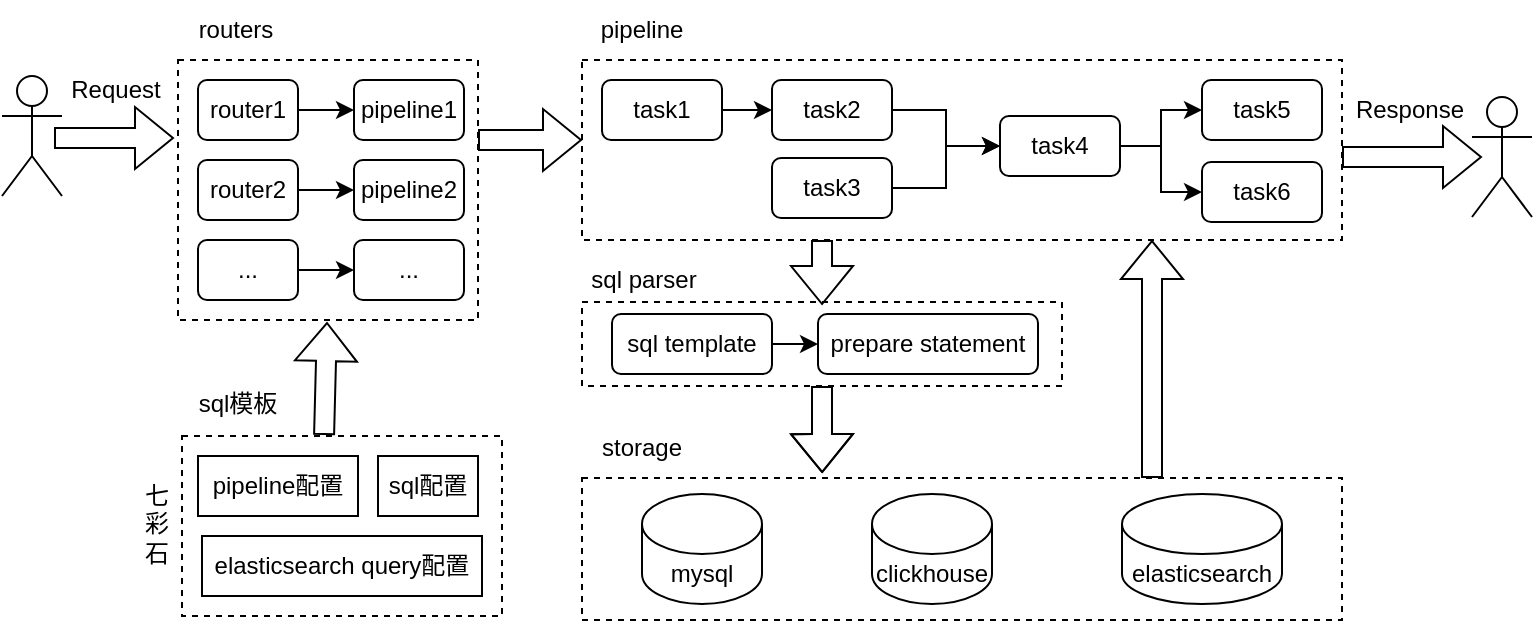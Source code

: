 <mxfile version="22.1.11" type="github">
  <diagram name="第 1 页" id="fFxLprVTc2z-0SbgyYG7">
    <mxGraphModel dx="2133" dy="913" grid="1" gridSize="10" guides="1" tooltips="1" connect="1" arrows="1" fold="1" page="1" pageScale="1" pageWidth="827" pageHeight="1169" math="0" shadow="0">
      <root>
        <mxCell id="0" />
        <mxCell id="1" parent="0" />
        <mxCell id="GYxL6wCpQ-yCbX0miNCR-65" style="edgeStyle=orthogonalEdgeStyle;rounded=0;orthogonalLoop=1;jettySize=auto;html=1;exitX=0.75;exitY=0;exitDx=0;exitDy=0;entryX=0.75;entryY=1;entryDx=0;entryDy=0;shape=flexArrow;" edge="1" parent="1" source="GYxL6wCpQ-yCbX0miNCR-48" target="GYxL6wCpQ-yCbX0miNCR-12">
          <mxGeometry relative="1" as="geometry" />
        </mxCell>
        <mxCell id="GYxL6wCpQ-yCbX0miNCR-48" value="" style="rounded=0;whiteSpace=wrap;html=1;fillColor=none;dashed=1;" vertex="1" parent="1">
          <mxGeometry x="230" y="438" width="380" height="71" as="geometry" />
        </mxCell>
        <mxCell id="GYxL6wCpQ-yCbX0miNCR-63" style="edgeStyle=orthogonalEdgeStyle;rounded=0;orthogonalLoop=1;jettySize=auto;html=1;exitX=0.25;exitY=1;exitDx=0;exitDy=0;entryX=0.396;entryY=0.036;entryDx=0;entryDy=0;entryPerimeter=0;shape=flexArrow;" edge="1" parent="1">
          <mxGeometry relative="1" as="geometry">
            <mxPoint x="350" y="319" as="sourcePoint" />
            <mxPoint x="350.04" y="351.512" as="targetPoint" />
          </mxGeometry>
        </mxCell>
        <mxCell id="GYxL6wCpQ-yCbX0miNCR-12" value="" style="rounded=0;whiteSpace=wrap;html=1;fillColor=none;dashed=1;" vertex="1" parent="1">
          <mxGeometry x="230" y="229" width="380" height="90" as="geometry" />
        </mxCell>
        <mxCell id="GYxL6wCpQ-yCbX0miNCR-7" style="edgeStyle=orthogonalEdgeStyle;rounded=0;orthogonalLoop=1;jettySize=auto;html=1;exitX=1;exitY=0.5;exitDx=0;exitDy=0;entryX=0;entryY=0.5;entryDx=0;entryDy=0;" edge="1" parent="1" source="GYxL6wCpQ-yCbX0miNCR-1" target="GYxL6wCpQ-yCbX0miNCR-2">
          <mxGeometry relative="1" as="geometry" />
        </mxCell>
        <mxCell id="GYxL6wCpQ-yCbX0miNCR-1" value="task1" style="rounded=1;whiteSpace=wrap;html=1;fillColor=none;" vertex="1" parent="1">
          <mxGeometry x="240" y="239" width="60" height="30" as="geometry" />
        </mxCell>
        <mxCell id="GYxL6wCpQ-yCbX0miNCR-8" style="edgeStyle=orthogonalEdgeStyle;rounded=0;orthogonalLoop=1;jettySize=auto;html=1;exitX=1;exitY=0.5;exitDx=0;exitDy=0;entryX=0;entryY=0.5;entryDx=0;entryDy=0;" edge="1" parent="1" source="GYxL6wCpQ-yCbX0miNCR-2" target="GYxL6wCpQ-yCbX0miNCR-4">
          <mxGeometry relative="1" as="geometry" />
        </mxCell>
        <mxCell id="GYxL6wCpQ-yCbX0miNCR-2" value="task2" style="rounded=1;whiteSpace=wrap;html=1;fillColor=none;" vertex="1" parent="1">
          <mxGeometry x="325" y="239" width="60" height="30" as="geometry" />
        </mxCell>
        <mxCell id="GYxL6wCpQ-yCbX0miNCR-9" style="edgeStyle=orthogonalEdgeStyle;rounded=0;orthogonalLoop=1;jettySize=auto;html=1;exitX=1;exitY=0.5;exitDx=0;exitDy=0;entryX=0;entryY=0.5;entryDx=0;entryDy=0;" edge="1" parent="1" source="GYxL6wCpQ-yCbX0miNCR-3" target="GYxL6wCpQ-yCbX0miNCR-4">
          <mxGeometry relative="1" as="geometry">
            <mxPoint x="429" y="307" as="targetPoint" />
          </mxGeometry>
        </mxCell>
        <mxCell id="GYxL6wCpQ-yCbX0miNCR-3" value="task3" style="rounded=1;whiteSpace=wrap;html=1;fillColor=none;" vertex="1" parent="1">
          <mxGeometry x="325" y="278" width="60" height="30" as="geometry" />
        </mxCell>
        <mxCell id="GYxL6wCpQ-yCbX0miNCR-10" style="edgeStyle=orthogonalEdgeStyle;rounded=0;orthogonalLoop=1;jettySize=auto;html=1;exitX=1;exitY=0.5;exitDx=0;exitDy=0;entryX=0;entryY=0.5;entryDx=0;entryDy=0;" edge="1" parent="1" source="GYxL6wCpQ-yCbX0miNCR-4" target="GYxL6wCpQ-yCbX0miNCR-6">
          <mxGeometry relative="1" as="geometry" />
        </mxCell>
        <mxCell id="GYxL6wCpQ-yCbX0miNCR-11" style="edgeStyle=orthogonalEdgeStyle;rounded=0;orthogonalLoop=1;jettySize=auto;html=1;exitX=1;exitY=0.5;exitDx=0;exitDy=0;entryX=0;entryY=0.5;entryDx=0;entryDy=0;" edge="1" parent="1" source="GYxL6wCpQ-yCbX0miNCR-4" target="GYxL6wCpQ-yCbX0miNCR-5">
          <mxGeometry relative="1" as="geometry" />
        </mxCell>
        <mxCell id="GYxL6wCpQ-yCbX0miNCR-4" value="task4" style="rounded=1;whiteSpace=wrap;html=1;fillColor=none;" vertex="1" parent="1">
          <mxGeometry x="439" y="257" width="60" height="30" as="geometry" />
        </mxCell>
        <mxCell id="GYxL6wCpQ-yCbX0miNCR-5" value="task6" style="rounded=1;whiteSpace=wrap;html=1;fillColor=none;" vertex="1" parent="1">
          <mxGeometry x="540" y="280" width="60" height="30" as="geometry" />
        </mxCell>
        <mxCell id="GYxL6wCpQ-yCbX0miNCR-6" value="task5" style="rounded=1;whiteSpace=wrap;html=1;fillColor=none;" vertex="1" parent="1">
          <mxGeometry x="540" y="239" width="60" height="30" as="geometry" />
        </mxCell>
        <mxCell id="GYxL6wCpQ-yCbX0miNCR-13" value="" style="shape=umlActor;verticalLabelPosition=bottom;verticalAlign=top;html=1;outlineConnect=0;fillColor=none;" vertex="1" parent="1">
          <mxGeometry x="-60" y="237" width="30" height="60" as="geometry" />
        </mxCell>
        <mxCell id="GYxL6wCpQ-yCbX0miNCR-14" value="" style="shape=flexArrow;endArrow=classic;html=1;rounded=0;" edge="1" parent="1">
          <mxGeometry width="50" height="50" relative="1" as="geometry">
            <mxPoint x="-34" y="268" as="sourcePoint" />
            <mxPoint x="26" y="268" as="targetPoint" />
          </mxGeometry>
        </mxCell>
        <mxCell id="GYxL6wCpQ-yCbX0miNCR-15" value="" style="shape=flexArrow;endArrow=classic;html=1;rounded=0;" edge="1" parent="1">
          <mxGeometry width="50" height="50" relative="1" as="geometry">
            <mxPoint x="610" y="277.5" as="sourcePoint" />
            <mxPoint x="680" y="277.5" as="targetPoint" />
          </mxGeometry>
        </mxCell>
        <mxCell id="GYxL6wCpQ-yCbX0miNCR-16" value="" style="shape=umlActor;verticalLabelPosition=bottom;verticalAlign=top;html=1;outlineConnect=0;fillColor=none;" vertex="1" parent="1">
          <mxGeometry x="675" y="247.5" width="30" height="60" as="geometry" />
        </mxCell>
        <mxCell id="GYxL6wCpQ-yCbX0miNCR-19" value="Request" style="text;html=1;strokeColor=none;fillColor=none;align=center;verticalAlign=middle;whiteSpace=wrap;rounded=0;" vertex="1" parent="1">
          <mxGeometry x="-33" y="229" width="60" height="30" as="geometry" />
        </mxCell>
        <mxCell id="GYxL6wCpQ-yCbX0miNCR-20" value="Response" style="text;html=1;strokeColor=none;fillColor=none;align=center;verticalAlign=middle;whiteSpace=wrap;rounded=0;" vertex="1" parent="1">
          <mxGeometry x="614" y="238.5" width="60" height="30" as="geometry" />
        </mxCell>
        <mxCell id="GYxL6wCpQ-yCbX0miNCR-23" value="" style="rounded=0;whiteSpace=wrap;html=1;fillColor=none;dashed=1;" vertex="1" parent="1">
          <mxGeometry x="28" y="229" width="150" height="130" as="geometry" />
        </mxCell>
        <mxCell id="GYxL6wCpQ-yCbX0miNCR-31" style="edgeStyle=orthogonalEdgeStyle;rounded=0;orthogonalLoop=1;jettySize=auto;html=1;exitX=1;exitY=0.5;exitDx=0;exitDy=0;entryX=0;entryY=0.5;entryDx=0;entryDy=0;" edge="1" parent="1" source="GYxL6wCpQ-yCbX0miNCR-24" target="GYxL6wCpQ-yCbX0miNCR-25">
          <mxGeometry relative="1" as="geometry" />
        </mxCell>
        <mxCell id="GYxL6wCpQ-yCbX0miNCR-24" value="router1" style="rounded=1;whiteSpace=wrap;html=1;fillColor=none;" vertex="1" parent="1">
          <mxGeometry x="38" y="239" width="50" height="30" as="geometry" />
        </mxCell>
        <mxCell id="GYxL6wCpQ-yCbX0miNCR-25" value="pipeline1" style="rounded=1;whiteSpace=wrap;html=1;fillColor=none;" vertex="1" parent="1">
          <mxGeometry x="116" y="239" width="55" height="30" as="geometry" />
        </mxCell>
        <mxCell id="GYxL6wCpQ-yCbX0miNCR-27" value="pipeline配置" style="rounded=0;whiteSpace=wrap;html=1;fillColor=none;" vertex="1" parent="1">
          <mxGeometry x="38" y="427" width="80" height="30" as="geometry" />
        </mxCell>
        <mxCell id="GYxL6wCpQ-yCbX0miNCR-28" value="sql配置" style="rounded=0;whiteSpace=wrap;html=1;fillColor=none;" vertex="1" parent="1">
          <mxGeometry x="128" y="427" width="50" height="30" as="geometry" />
        </mxCell>
        <mxCell id="GYxL6wCpQ-yCbX0miNCR-29" value="elasticsearch query配置" style="rounded=0;whiteSpace=wrap;html=1;fillColor=none;" vertex="1" parent="1">
          <mxGeometry x="40" y="467" width="140" height="30" as="geometry" />
        </mxCell>
        <mxCell id="GYxL6wCpQ-yCbX0miNCR-32" style="edgeStyle=orthogonalEdgeStyle;rounded=0;orthogonalLoop=1;jettySize=auto;html=1;exitX=1;exitY=0.5;exitDx=0;exitDy=0;entryX=0;entryY=0.5;entryDx=0;entryDy=0;" edge="1" parent="1" source="GYxL6wCpQ-yCbX0miNCR-33" target="GYxL6wCpQ-yCbX0miNCR-34">
          <mxGeometry relative="1" as="geometry" />
        </mxCell>
        <mxCell id="GYxL6wCpQ-yCbX0miNCR-33" value="router2" style="rounded=1;whiteSpace=wrap;html=1;fillColor=none;" vertex="1" parent="1">
          <mxGeometry x="38" y="279" width="50" height="30" as="geometry" />
        </mxCell>
        <mxCell id="GYxL6wCpQ-yCbX0miNCR-34" value="pipeline2" style="rounded=1;whiteSpace=wrap;html=1;fillColor=none;" vertex="1" parent="1">
          <mxGeometry x="116" y="279" width="55" height="30" as="geometry" />
        </mxCell>
        <mxCell id="GYxL6wCpQ-yCbX0miNCR-41" style="edgeStyle=orthogonalEdgeStyle;rounded=0;orthogonalLoop=1;jettySize=auto;html=1;exitX=1;exitY=0.5;exitDx=0;exitDy=0;entryX=0;entryY=0.5;entryDx=0;entryDy=0;" edge="1" parent="1" source="GYxL6wCpQ-yCbX0miNCR-42" target="GYxL6wCpQ-yCbX0miNCR-43">
          <mxGeometry relative="1" as="geometry" />
        </mxCell>
        <mxCell id="GYxL6wCpQ-yCbX0miNCR-42" value="..." style="rounded=1;whiteSpace=wrap;html=1;fillColor=none;" vertex="1" parent="1">
          <mxGeometry x="38" y="319" width="50" height="30" as="geometry" />
        </mxCell>
        <mxCell id="GYxL6wCpQ-yCbX0miNCR-43" value="..." style="rounded=1;whiteSpace=wrap;html=1;fillColor=none;" vertex="1" parent="1">
          <mxGeometry x="116" y="319" width="55" height="30" as="geometry" />
        </mxCell>
        <mxCell id="GYxL6wCpQ-yCbX0miNCR-44" value="" style="shape=flexArrow;endArrow=classic;html=1;rounded=0;" edge="1" parent="1">
          <mxGeometry width="50" height="50" relative="1" as="geometry">
            <mxPoint x="178" y="269" as="sourcePoint" />
            <mxPoint x="230" y="269" as="targetPoint" />
          </mxGeometry>
        </mxCell>
        <mxCell id="GYxL6wCpQ-yCbX0miNCR-45" value="mysql" style="shape=cylinder3;whiteSpace=wrap;html=1;boundedLbl=1;backgroundOutline=1;size=15;fillColor=none;" vertex="1" parent="1">
          <mxGeometry x="260" y="446" width="60" height="55" as="geometry" />
        </mxCell>
        <mxCell id="GYxL6wCpQ-yCbX0miNCR-46" value="clickhouse" style="shape=cylinder3;whiteSpace=wrap;html=1;boundedLbl=1;backgroundOutline=1;size=15;fillColor=none;" vertex="1" parent="1">
          <mxGeometry x="375" y="446" width="60" height="55" as="geometry" />
        </mxCell>
        <mxCell id="GYxL6wCpQ-yCbX0miNCR-47" value="elasticsearch" style="shape=cylinder3;whiteSpace=wrap;html=1;boundedLbl=1;backgroundOutline=1;size=15;fillColor=none;" vertex="1" parent="1">
          <mxGeometry x="500" y="446" width="80" height="55" as="geometry" />
        </mxCell>
        <mxCell id="GYxL6wCpQ-yCbX0miNCR-50" value="pipeline" style="text;html=1;strokeColor=none;fillColor=none;align=center;verticalAlign=middle;whiteSpace=wrap;rounded=0;" vertex="1" parent="1">
          <mxGeometry x="230" y="199" width="60" height="30" as="geometry" />
        </mxCell>
        <mxCell id="GYxL6wCpQ-yCbX0miNCR-52" value="" style="rounded=0;whiteSpace=wrap;html=1;fillColor=none;dashed=1;" vertex="1" parent="1">
          <mxGeometry x="30" y="417" width="160" height="90" as="geometry" />
        </mxCell>
        <mxCell id="GYxL6wCpQ-yCbX0miNCR-53" value="" style="shape=flexArrow;endArrow=classic;html=1;rounded=0;entryX=0.5;entryY=1;entryDx=0;entryDy=0;exitX=0.444;exitY=-0.006;exitDx=0;exitDy=0;exitPerimeter=0;" edge="1" parent="1" source="GYxL6wCpQ-yCbX0miNCR-52">
          <mxGeometry width="50" height="50" relative="1" as="geometry">
            <mxPoint x="102.5" y="390" as="sourcePoint" />
            <mxPoint x="102.5" y="360" as="targetPoint" />
          </mxGeometry>
        </mxCell>
        <mxCell id="GYxL6wCpQ-yCbX0miNCR-54" value="七彩石" style="text;html=1;strokeColor=none;fillColor=none;align=center;verticalAlign=middle;whiteSpace=wrap;rounded=0;direction=south;" vertex="1" parent="1">
          <mxGeometry x="5" y="426" width="25" height="70" as="geometry" />
        </mxCell>
        <mxCell id="GYxL6wCpQ-yCbX0miNCR-55" value="routers" style="text;html=1;strokeColor=none;fillColor=none;align=center;verticalAlign=middle;whiteSpace=wrap;rounded=0;" vertex="1" parent="1">
          <mxGeometry x="27" y="199" width="60" height="30" as="geometry" />
        </mxCell>
        <mxCell id="GYxL6wCpQ-yCbX0miNCR-56" value="storage" style="text;html=1;strokeColor=none;fillColor=none;align=center;verticalAlign=middle;whiteSpace=wrap;rounded=0;" vertex="1" parent="1">
          <mxGeometry x="230" y="408" width="60" height="30" as="geometry" />
        </mxCell>
        <mxCell id="GYxL6wCpQ-yCbX0miNCR-57" value="sql模板" style="text;html=1;strokeColor=none;fillColor=none;align=center;verticalAlign=middle;whiteSpace=wrap;rounded=0;" vertex="1" parent="1">
          <mxGeometry x="28" y="386" width="60" height="30" as="geometry" />
        </mxCell>
        <mxCell id="GYxL6wCpQ-yCbX0miNCR-58" value="" style="rounded=0;whiteSpace=wrap;html=1;fillColor=none;dashed=1;" vertex="1" parent="1">
          <mxGeometry x="230" y="350" width="240" height="42" as="geometry" />
        </mxCell>
        <mxCell id="GYxL6wCpQ-yCbX0miNCR-61" style="edgeStyle=orthogonalEdgeStyle;rounded=0;orthogonalLoop=1;jettySize=auto;html=1;exitX=1;exitY=0.5;exitDx=0;exitDy=0;entryX=0;entryY=0.5;entryDx=0;entryDy=0;" edge="1" parent="1" source="GYxL6wCpQ-yCbX0miNCR-59" target="GYxL6wCpQ-yCbX0miNCR-60">
          <mxGeometry relative="1" as="geometry" />
        </mxCell>
        <mxCell id="GYxL6wCpQ-yCbX0miNCR-59" value="sql template" style="rounded=1;whiteSpace=wrap;html=1;fillColor=none;" vertex="1" parent="1">
          <mxGeometry x="245" y="356" width="80" height="30" as="geometry" />
        </mxCell>
        <mxCell id="GYxL6wCpQ-yCbX0miNCR-60" value="prepare statement" style="rounded=1;whiteSpace=wrap;html=1;fillColor=none;" vertex="1" parent="1">
          <mxGeometry x="348" y="356" width="110" height="30" as="geometry" />
        </mxCell>
        <mxCell id="GYxL6wCpQ-yCbX0miNCR-62" value="sql parser" style="text;html=1;strokeColor=none;fillColor=none;align=center;verticalAlign=middle;whiteSpace=wrap;rounded=0;" vertex="1" parent="1">
          <mxGeometry x="231" y="324" width="60" height="30" as="geometry" />
        </mxCell>
        <mxCell id="GYxL6wCpQ-yCbX0miNCR-66" style="edgeStyle=orthogonalEdgeStyle;rounded=0;orthogonalLoop=1;jettySize=auto;html=1;exitX=0.5;exitY=1;exitDx=0;exitDy=0;entryX=0.316;entryY=-0.035;entryDx=0;entryDy=0;entryPerimeter=0;shape=flexArrow;" edge="1" parent="1" source="GYxL6wCpQ-yCbX0miNCR-58" target="GYxL6wCpQ-yCbX0miNCR-48">
          <mxGeometry relative="1" as="geometry" />
        </mxCell>
      </root>
    </mxGraphModel>
  </diagram>
</mxfile>
